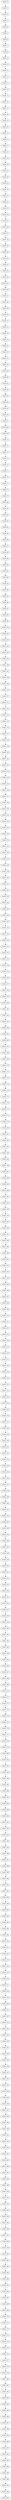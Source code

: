 digraph G {
test91_0->test91_1;
test91_1->test91_2;
test91_2->test91_3;
test91_3->test91_4;
test91_4->test91_5;
test91_5->test91_6;
test91_6->test91_7;
test91_7->test91_8;
test91_8->test91_9;
test91_9->test91_10;
test91_10->test91_11;
test91_11->test91_12;
test91_12->test91_13;
test91_13->test91_14;
test91_14->test91_15;
test91_15->test91_16;
test91_16->test91_17;
test91_17->test91_18;
test91_18->test91_19;
test91_19->test91_20;
test91_20->test91_21;
test91_21->test91_22;
test91_22->test91_23;
test91_23->test91_24;
test91_24->test91_25;
test91_25->test91_26;
test91_26->test91_27;
test91_27->test91_28;
test91_28->test91_29;
test91_29->test91_30;
test91_30->test91_31;
test91_31->test91_32;
test91_32->test91_33;
test91_33->test91_34;
test91_34->test91_35;
test91_35->test91_36;
test91_36->test91_37;
test91_37->test91_38;
test91_38->test91_39;
test91_39->test91_40;
test91_40->test91_41;
test91_41->test91_42;
test91_42->test91_43;
test91_43->test91_44;
test91_44->test91_45;
test91_45->test91_46;
test91_46->test91_47;
test91_47->test91_48;
test91_48->test91_49;
test91_49->test91_50;
test91_50->test91_51;
test91_51->test91_52;
test91_52->test91_53;
test91_53->test91_54;
test91_54->test91_55;
test91_55->test91_56;
test91_56->test91_57;
test91_57->test91_58;
test91_58->test91_59;
test91_59->test91_60;
test91_60->test91_61;
test91_61->test91_62;
test91_62->test91_63;
test91_63->test91_64;
test91_64->test91_65;
test91_65->test91_66;
test91_66->test91_67;
test91_67->test91_68;
test91_68->test91_69;
test91_69->test91_70;
test91_70->test91_71;
test91_71->test91_72;
test91_72->test91_73;
test91_73->test91_74;
test91_74->test91_75;
test91_75->test91_76;
test91_76->test91_77;
test91_77->test91_78;
test91_78->test91_79;
test91_79->test91_80;
test91_80->test91_81;
test91_81->test91_82;
test91_82->test91_83;
test91_83->test91_84;
test91_84->test91_85;
test91_85->test91_86;
test91_86->test91_87;
test91_87->test91_88;
test91_88->test91_89;
test91_89->test91_90;
test91_90->test91_91;
test91_91->test91_92;
test91_92->test91_93;
test91_93->test91_94;
test91_94->test91_95;
test91_95->test91_96;
test91_96->test91_97;
test91_97->test91_98;
test91_98->test91_99;
test91_99->test91_100;
test91_100->test91_101;
test91_101->test91_102;
test91_102->test91_103;
test91_103->test91_104;
test91_104->test91_105;
test91_105->test91_106;
test91_106->test91_107;
test91_107->test91_108;
test91_108->test91_109;
test91_109->test91_110;
test91_110->test91_111;
test91_111->test91_112;
test91_112->test91_113;
test91_113->test91_114;
test91_114->test91_115;
test91_115->test91_116;
test91_116->test91_117;
test91_117->test91_118;
test91_118->test91_119;
test91_119->test91_120;
test91_120->test91_121;
test91_121->test91_122;
test91_122->test91_123;
test91_123->test91_124;
test91_124->test91_125;
test91_125->test91_126;
test91_126->test91_127;
test91_127->test91_128;
test91_128->test91_129;
test91_129->test91_130;
test91_130->test91_131;
test91_131->test91_132;
test91_132->test91_133;
test91_133->test91_134;
test91_134->test91_135;
test91_135->test91_136;
test91_136->test91_137;
test91_137->test91_138;
test91_138->test91_139;
test91_139->test91_140;
test91_140->test91_141;
test91_141->test91_142;
test91_142->test91_143;
test91_143->test91_144;
test91_144->test91_145;
test91_145->test91_146;
test91_146->test91_147;
test91_147->test91_148;
test91_148->test91_149;
test91_149->test91_150;
test91_150->test91_151;
test91_151->test91_152;
test91_152->test91_153;
test91_153->test91_154;
test91_154->test91_155;
test91_155->test91_156;
test91_156->test91_157;
test91_157->test91_158;
test91_158->test91_159;
test91_159->test91_160;
test91_160->test91_161;
test91_161->test91_162;
test91_162->test91_163;
test91_163->test91_164;
test91_164->test91_165;
test91_165->test91_166;
test91_166->test91_167;
test91_167->test91_168;
test91_168->test91_169;
test91_169->test91_170;
test91_170->test91_171;
test91_171->test91_172;
test91_172->test91_173;
test91_173->test91_174;
test91_174->test91_175;
test91_175->test91_176;
test91_176->test91_177;
test91_177->test91_178;
test91_178->test91_179;
test91_179->test91_180;
test91_180->test91_181;
test91_181->test91_182;
test91_182->test91_183;
test91_183->test91_184;
test91_184->test91_185;
test91_185->test91_186;
test91_186->test91_187;
test91_187->test91_188;
test91_188->test91_189;
test91_189->test91_190;
test91_190->test91_191;
test91_191->test91_192;
test91_192->test91_193;
test91_193->test91_194;
test91_194->test91_195;
test91_195->test91_196;
test91_196->test91_197;
test91_197->test91_198;
test91_198->test91_199;
test91_199->test91_200;
test91_200->test91_201;
test91_201->test91_202;
test91_202->test91_203;
test91_203->test91_204;
test91_204->test91_205;
test91_205->test91_206;
test91_206->test91_207;
test91_207->test91_208;
test91_208->test91_209;
test91_209->test91_210;
test91_210->test91_211;
test91_211->test91_212;
test91_212->test91_213;
test91_213->test91_214;
test91_214->test91_215;
test91_215->test91_216;
test91_216->test91_217;
test91_217->test91_218;
test91_218->test91_219;
test91_219->test91_220;
test91_220->test91_221;
test91_221->test91_222;
test91_222->test91_223;
test91_223->test91_224;
test91_224->test91_225;
test91_225->test91_226;
test91_226->test91_227;
test91_227->test91_228;
test91_228->test91_229;
test91_229->test91_230;
test91_230->test91_231;
test91_231->test91_232;
test91_232->test91_233;
test91_233->test91_234;
test91_234->test91_235;
test91_235->test91_236;
test91_236->test91_237;
test91_237->test91_238;
test91_238->test91_239;
test91_239->test91_240;
test91_240->test91_241;
test91_241->test91_242;
test91_242->test91_243;
test91_243->test91_244;
test91_244->test91_245;
test91_245->test91_246;
test91_246->test91_247;
test91_247->test91_248;
test91_248->test91_249;
test91_249->test91_250;
test91_250->test91_251;
test91_251->test91_252;
test91_252->test91_253;
test91_253->test91_254;
test91_254->test91_255;
test91_255->test91_256;
test91_256->test91_257;
test91_257->test91_258;
test91_258->test91_259;
test91_259->test91_260;
test91_260->test91_261;
test91_261->test91_262;
test91_262->test91_263;
test91_263->test91_264;
test91_264->test91_265;
test91_265->test91_266;
test91_266->test91_267;
test91_267->test91_268;
test91_268->test91_269;
test91_269->test91_270;
test91_270->test91_271;
test91_271->test91_272;
test91_272->test91_273;
test91_273->test91_274;
test91_274->test91_275;
test91_275->test91_276;
test91_276->test91_277;
test91_277->test91_278;
test91_278->test91_279;
test91_279->test91_280;
test91_280->test91_281;
test91_281->test91_282;
test91_282->test91_283;
test91_283->test91_284;
test91_284->test91_285;
test91_285->test91_286;
test91_286->test91_287;
test91_287->test91_288;
test91_288->test91_289;
test91_289->test91_290;
test91_290->test91_291;
test91_291->test91_292;
test91_292->test91_293;
test91_293->test91_294;
test91_294->test91_295;
test91_295->test91_296;
test91_296->test91_297;
test91_297->test91_298;
test91_298->test91_299;
test91_299->test91_300;
test91_300->test91_301;
test91_301->test91_302;
test91_302->test91_303;
test91_303->test91_304;
test91_304->test91_305;
test91_305->test91_306;
test91_306->test91_307;
test91_307->test91_308;
test91_308->test91_309;
test91_309->test91_310;
test91_310->test91_311;
test91_311->test91_312;
test91_312->test91_313;
test91_313->test91_314;
test91_314->test91_315;
test91_315->test91_316;
test91_316->test91_317;
test91_317->test91_318;
test91_318->test91_319;
test91_319->test91_320;
test91_320->test91_321;
test91_321->test91_322;
test91_322->test91_323;
test91_323->test91_324;
test91_324->test91_325;
test91_325->test91_326;
test91_326->test91_327;
test91_327->test91_328;
test91_328->test91_329;
test91_329->test91_330;
test91_330->test91_331;
test91_331->test91_332;
test91_332->test91_333;
test91_333->test91_334;
test91_334->test91_335;
test91_335->test91_336;
test91_336->test91_337;
test91_337->test91_338;
test91_338->test91_339;
test91_339->test91_340;
test91_340->test91_341;
test91_341->test91_342;
test91_342->test91_343;
test91_343->test91_344;
test91_344->test91_345;
test91_345->test91_346;
test91_346->test91_347;
test91_347->test91_348;
test91_348->test91_349;
test91_349->test91_350;
test91_350->test91_351;
test91_351->test91_352;
test91_352->test91_353;
test91_353->test91_354;
test91_354->test91_355;
test91_355->test91_356;
test91_356->test91_357;
test91_357->test91_358;
test91_358->test91_359;
test91_359->test91_360;
test91_360->test91_361;
test91_361->test91_362;
test91_362->test91_363;
test91_363->test91_364;
test91_364->test91_365;
test91_365->test91_366;
test91_366->test91_367;
test91_367->test91_368;
test91_368->test91_369;
test91_369->test91_370;
test91_370->test91_371;
test91_371->test91_372;
test91_372->test91_373;
test91_373->test91_374;
test91_374->test91_375;
test91_375->test91_376;
test91_376->test91_377;
test91_377->test91_378;
test91_378->test91_379;
test91_379->test91_380;
test91_380->test91_381;
test91_381->test91_382;
test91_382->test91_383;
test91_383->test91_384;
test91_384->test91_385;
test91_385->test91_386;
test91_386->test91_387;
test91_387->test91_388;
test91_388->test91_389;
test91_389->test91_390;
test91_390->test91_391;
test91_391->test91_392;
test91_392->test91_393;
test91_393->test91_394;
test91_394->test91_395;
test91_395->test91_396;
test91_396->test91_397;
test91_397->test91_398;
test91_398->test91_399;

}
